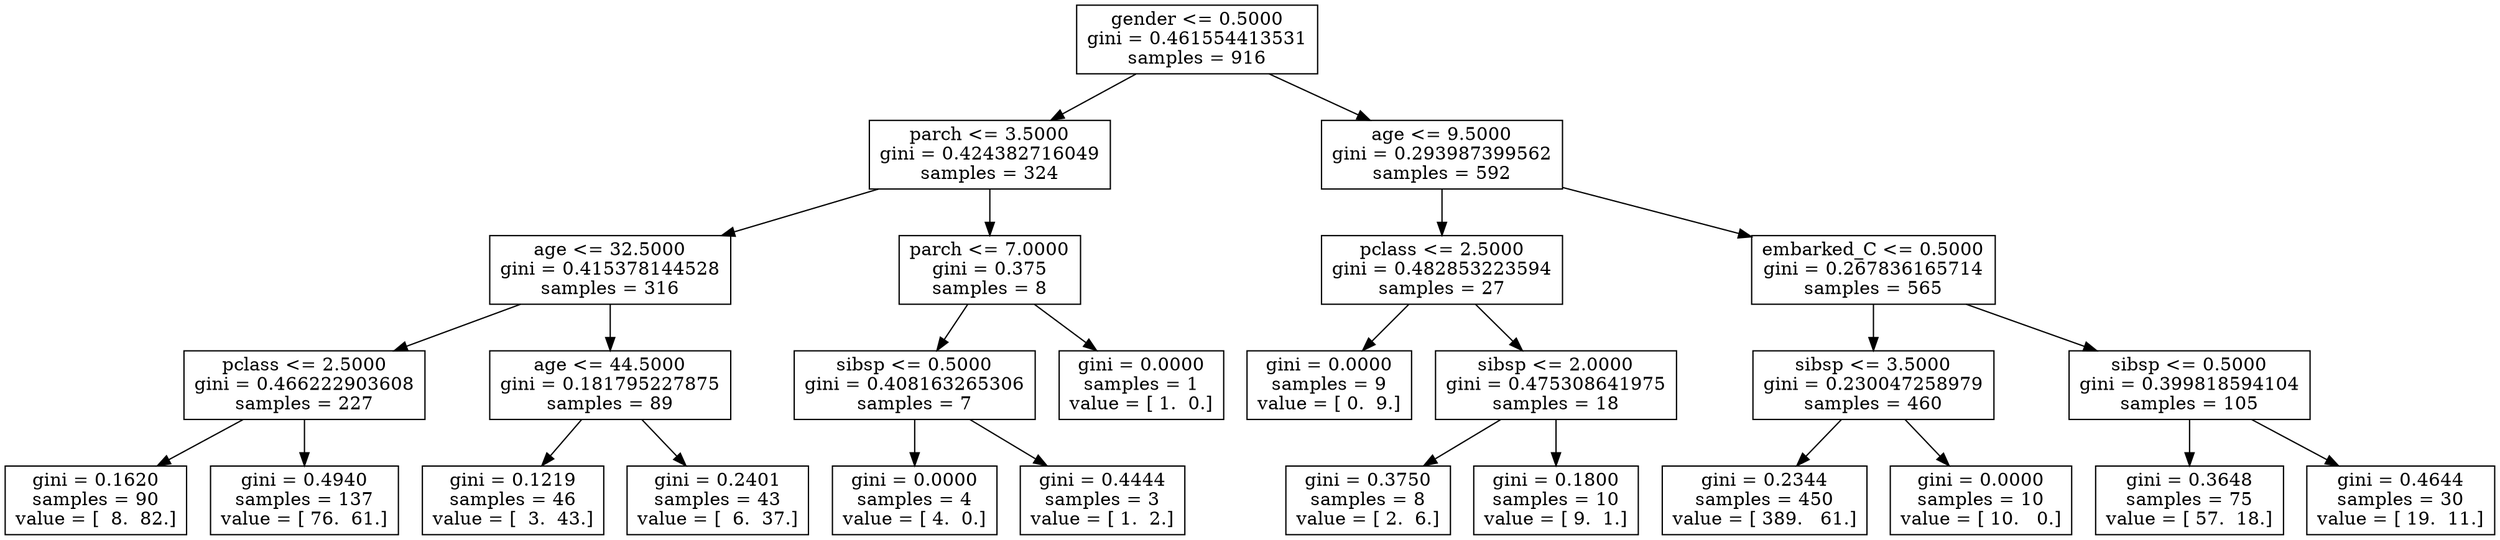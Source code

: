 digraph Tree {
0 [label="gender <= 0.5000\ngini = 0.461554413531\nsamples = 916", shape="box"] ;
1 [label="parch <= 3.5000\ngini = 0.424382716049\nsamples = 324", shape="box"] ;
0 -> 1 ;
2 [label="age <= 32.5000\ngini = 0.415378144528\nsamples = 316", shape="box"] ;
1 -> 2 ;
3 [label="pclass <= 2.5000\ngini = 0.466222903608\nsamples = 227", shape="box"] ;
2 -> 3 ;
4 [label="gini = 0.1620\nsamples = 90\nvalue = [  8.  82.]", shape="box"] ;
3 -> 4 ;
5 [label="gini = 0.4940\nsamples = 137\nvalue = [ 76.  61.]", shape="box"] ;
3 -> 5 ;
6 [label="age <= 44.5000\ngini = 0.181795227875\nsamples = 89", shape="box"] ;
2 -> 6 ;
7 [label="gini = 0.1219\nsamples = 46\nvalue = [  3.  43.]", shape="box"] ;
6 -> 7 ;
8 [label="gini = 0.2401\nsamples = 43\nvalue = [  6.  37.]", shape="box"] ;
6 -> 8 ;
9 [label="parch <= 7.0000\ngini = 0.375\nsamples = 8", shape="box"] ;
1 -> 9 ;
10 [label="sibsp <= 0.5000\ngini = 0.408163265306\nsamples = 7", shape="box"] ;
9 -> 10 ;
11 [label="gini = 0.0000\nsamples = 4\nvalue = [ 4.  0.]", shape="box"] ;
10 -> 11 ;
12 [label="gini = 0.4444\nsamples = 3\nvalue = [ 1.  2.]", shape="box"] ;
10 -> 12 ;
13 [label="gini = 0.0000\nsamples = 1\nvalue = [ 1.  0.]", shape="box"] ;
9 -> 13 ;
14 [label="age <= 9.5000\ngini = 0.293987399562\nsamples = 592", shape="box"] ;
0 -> 14 ;
15 [label="pclass <= 2.5000\ngini = 0.482853223594\nsamples = 27", shape="box"] ;
14 -> 15 ;
16 [label="gini = 0.0000\nsamples = 9\nvalue = [ 0.  9.]", shape="box"] ;
15 -> 16 ;
17 [label="sibsp <= 2.0000\ngini = 0.475308641975\nsamples = 18", shape="box"] ;
15 -> 17 ;
18 [label="gini = 0.3750\nsamples = 8\nvalue = [ 2.  6.]", shape="box"] ;
17 -> 18 ;
19 [label="gini = 0.1800\nsamples = 10\nvalue = [ 9.  1.]", shape="box"] ;
17 -> 19 ;
20 [label="embarked_C <= 0.5000\ngini = 0.267836165714\nsamples = 565", shape="box"] ;
14 -> 20 ;
21 [label="sibsp <= 3.5000\ngini = 0.230047258979\nsamples = 460", shape="box"] ;
20 -> 21 ;
22 [label="gini = 0.2344\nsamples = 450\nvalue = [ 389.   61.]", shape="box"] ;
21 -> 22 ;
23 [label="gini = 0.0000\nsamples = 10\nvalue = [ 10.   0.]", shape="box"] ;
21 -> 23 ;
24 [label="sibsp <= 0.5000\ngini = 0.399818594104\nsamples = 105", shape="box"] ;
20 -> 24 ;
25 [label="gini = 0.3648\nsamples = 75\nvalue = [ 57.  18.]", shape="box"] ;
24 -> 25 ;
26 [label="gini = 0.4644\nsamples = 30\nvalue = [ 19.  11.]", shape="box"] ;
24 -> 26 ;
}
